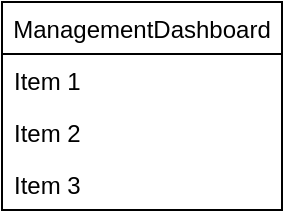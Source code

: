 <mxfile version="13.1.2" type="onedrive"><diagram id="RfufrW0sXKZpA7vroYoc" name="Page-1"><mxGraphModel dx="1554" dy="758" grid="1" gridSize="10" guides="1" tooltips="1" connect="1" arrows="1" fold="1" page="1" pageScale="1" pageWidth="827" pageHeight="1169" math="0" shadow="0"><root><mxCell id="0"/><mxCell id="1" parent="0"/><mxCell id="jzAT3DdQ1m3SIOD6gz41-1" value="ManagementDashboard" style="swimlane;fontStyle=0;childLayout=stackLayout;horizontal=1;startSize=26;fillColor=none;horizontalStack=0;resizeParent=1;resizeParentMax=0;resizeLast=0;collapsible=1;marginBottom=0;" vertex="1" parent="1"><mxGeometry x="344" y="50" width="140" height="104" as="geometry"/></mxCell><mxCell id="jzAT3DdQ1m3SIOD6gz41-2" value="Item 1" style="text;strokeColor=none;fillColor=none;align=left;verticalAlign=top;spacingLeft=4;spacingRight=4;overflow=hidden;rotatable=0;points=[[0,0.5],[1,0.5]];portConstraint=eastwest;" vertex="1" parent="jzAT3DdQ1m3SIOD6gz41-1"><mxGeometry y="26" width="140" height="26" as="geometry"/></mxCell><mxCell id="jzAT3DdQ1m3SIOD6gz41-3" value="Item 2" style="text;strokeColor=none;fillColor=none;align=left;verticalAlign=top;spacingLeft=4;spacingRight=4;overflow=hidden;rotatable=0;points=[[0,0.5],[1,0.5]];portConstraint=eastwest;" vertex="1" parent="jzAT3DdQ1m3SIOD6gz41-1"><mxGeometry y="52" width="140" height="26" as="geometry"/></mxCell><mxCell id="jzAT3DdQ1m3SIOD6gz41-4" value="Item 3" style="text;strokeColor=none;fillColor=none;align=left;verticalAlign=top;spacingLeft=4;spacingRight=4;overflow=hidden;rotatable=0;points=[[0,0.5],[1,0.5]];portConstraint=eastwest;" vertex="1" parent="jzAT3DdQ1m3SIOD6gz41-1"><mxGeometry y="78" width="140" height="26" as="geometry"/></mxCell></root></mxGraphModel></diagram></mxfile>